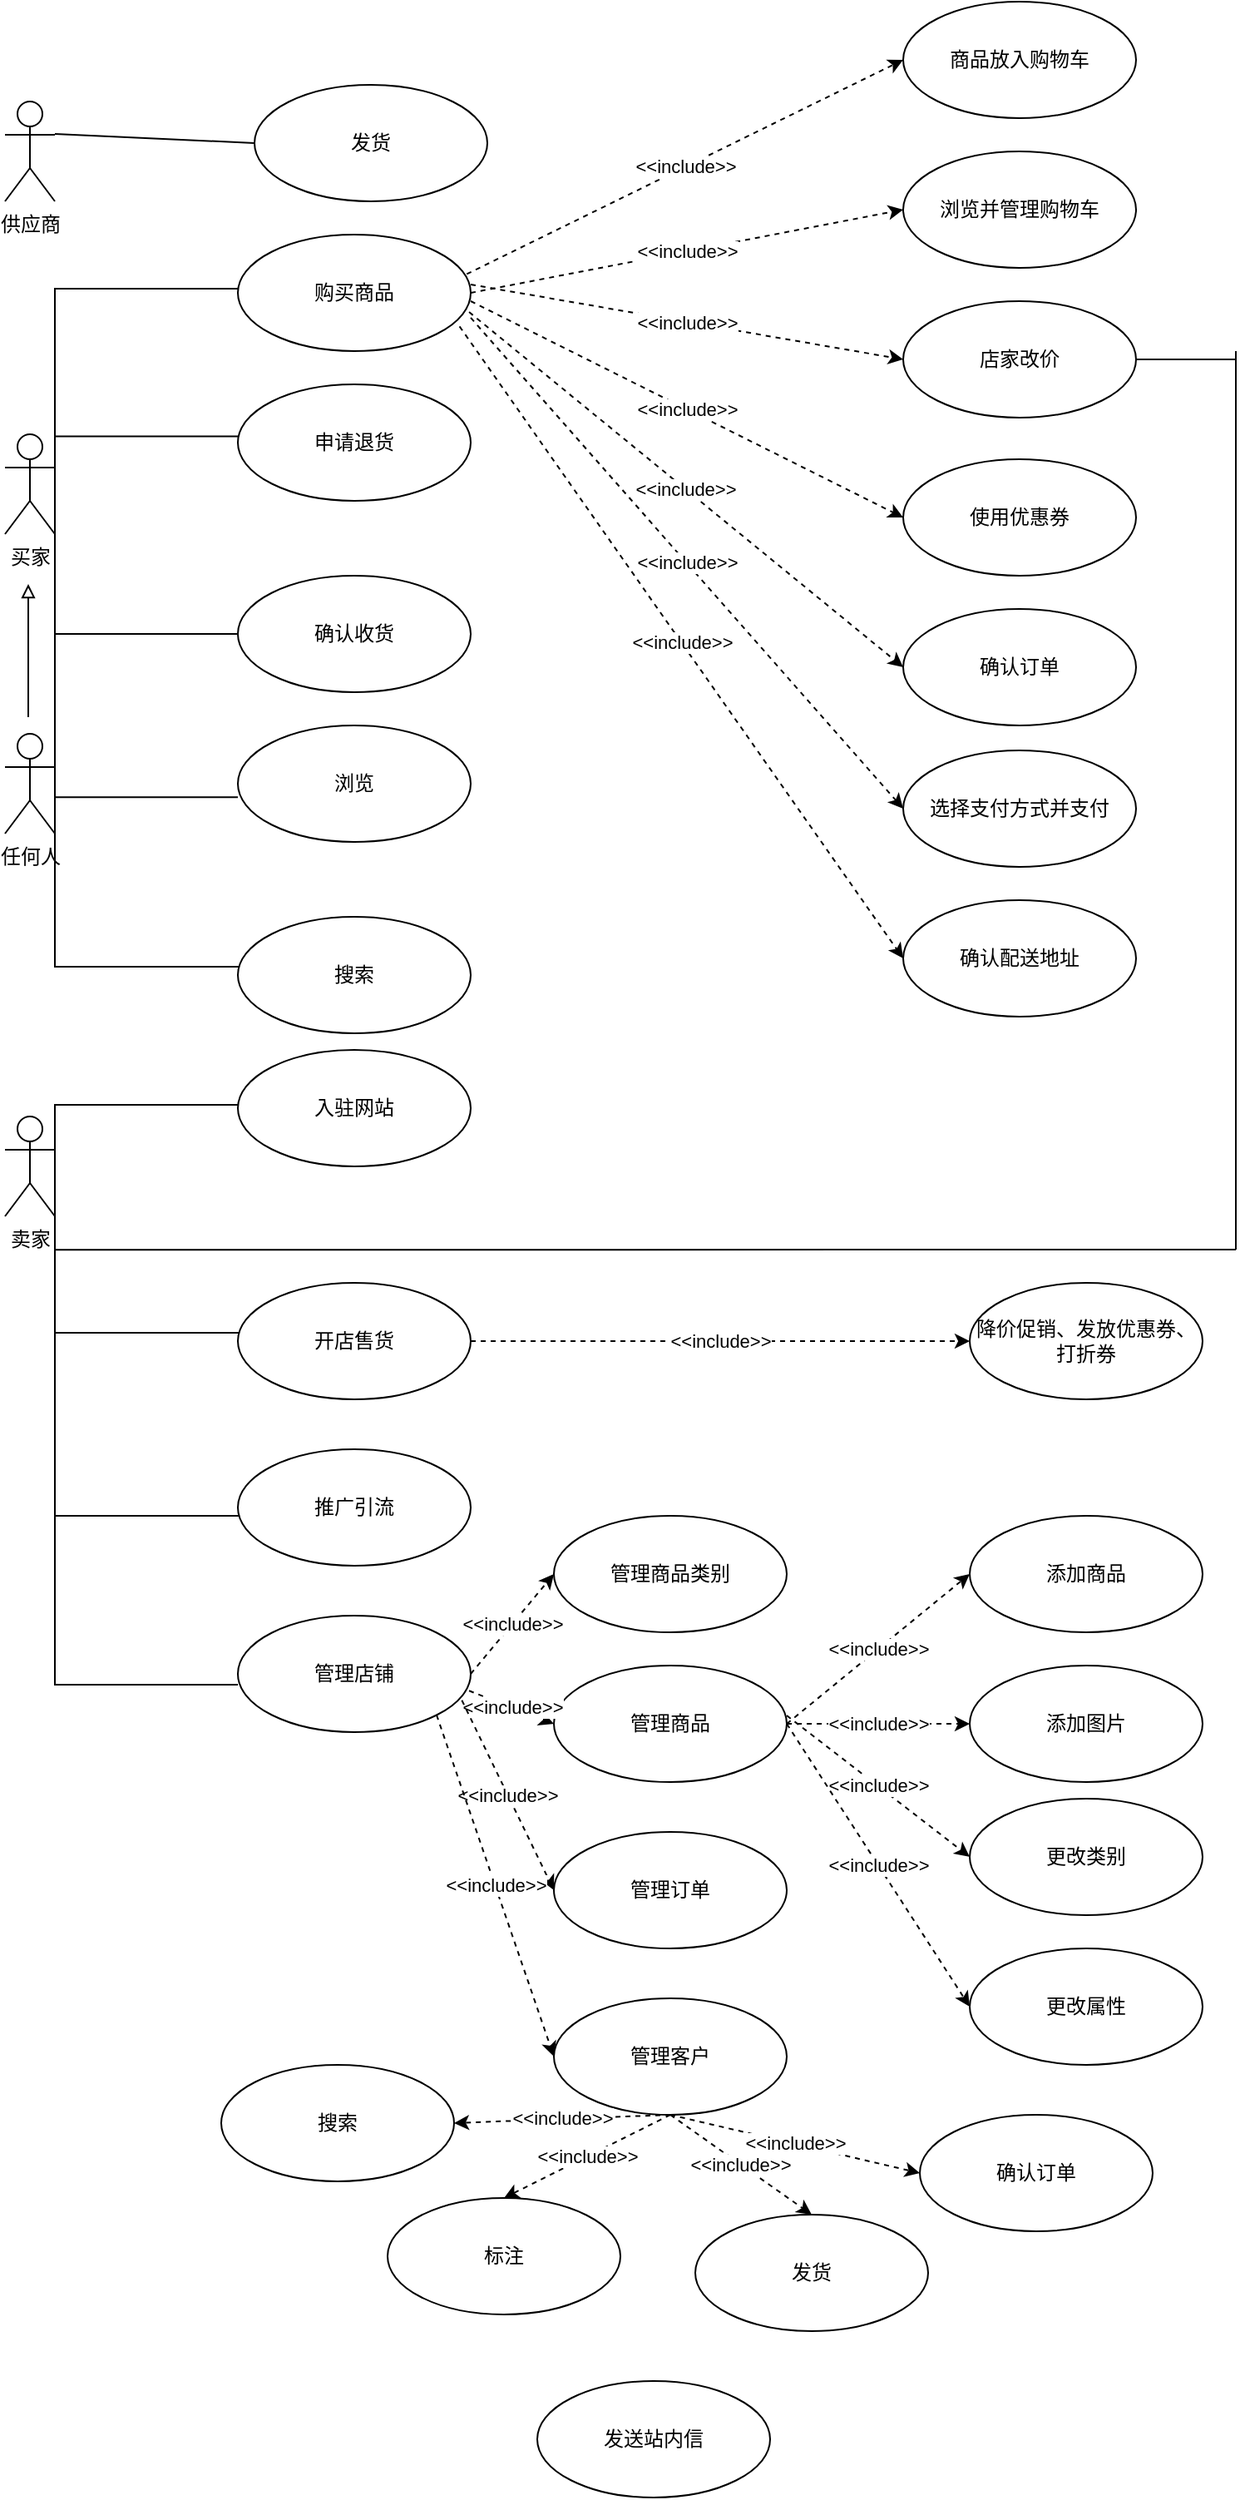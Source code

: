 <mxfile version="13.8.1" type="github">
  <diagram name="Page-1" id="e7e014a7-5840-1c2e-5031-d8a46d1fe8dd">
    <mxGraphModel dx="1351" dy="1482" grid="1" gridSize="10" guides="1" tooltips="1" connect="1" arrows="1" fold="1" page="1" pageScale="1" pageWidth="1169" pageHeight="826" background="#ffffff" math="0" shadow="0">
      <root>
        <mxCell id="0" />
        <mxCell id="1" parent="0" />
        <mxCell id="AoGEXer9o891e-ldqEI5-41" value="任何人" style="shape=umlActor;verticalLabelPosition=bottom;verticalAlign=top;html=1;" vertex="1" parent="1">
          <mxGeometry x="100" y="130" width="30" height="60" as="geometry" />
        </mxCell>
        <mxCell id="AoGEXer9o891e-ldqEI5-42" value="买家" style="shape=umlActor;verticalLabelPosition=bottom;verticalAlign=top;html=1;" vertex="1" parent="1">
          <mxGeometry x="100" y="-50" width="30" height="60" as="geometry" />
        </mxCell>
        <mxCell id="AoGEXer9o891e-ldqEI5-43" value="卖家" style="shape=umlActor;verticalLabelPosition=bottom;verticalAlign=top;html=1;" vertex="1" parent="1">
          <mxGeometry x="100" y="360" width="30" height="60" as="geometry" />
        </mxCell>
        <mxCell id="AoGEXer9o891e-ldqEI5-44" value="" style="endArrow=block;html=1;endFill=0;" edge="1" parent="1">
          <mxGeometry width="50" height="50" relative="1" as="geometry">
            <mxPoint x="114" y="120" as="sourcePoint" />
            <mxPoint x="114" y="40" as="targetPoint" />
          </mxGeometry>
        </mxCell>
        <mxCell id="AoGEXer9o891e-ldqEI5-45" value="入驻网站" style="ellipse;whiteSpace=wrap;html=1;" vertex="1" parent="1">
          <mxGeometry x="240" y="320" width="140" height="70" as="geometry" />
        </mxCell>
        <mxCell id="AoGEXer9o891e-ldqEI5-46" value="开店售货" style="ellipse;whiteSpace=wrap;html=1;" vertex="1" parent="1">
          <mxGeometry x="240" y="460" width="140" height="70" as="geometry" />
        </mxCell>
        <mxCell id="AoGEXer9o891e-ldqEI5-47" value="推广引流" style="ellipse;whiteSpace=wrap;html=1;" vertex="1" parent="1">
          <mxGeometry x="240" y="560" width="140" height="70" as="geometry" />
        </mxCell>
        <mxCell id="AoGEXer9o891e-ldqEI5-48" value="供应商" style="shape=umlActor;verticalLabelPosition=bottom;verticalAlign=top;html=1;" vertex="1" parent="1">
          <mxGeometry x="100" y="-250" width="30" height="60" as="geometry" />
        </mxCell>
        <mxCell id="AoGEXer9o891e-ldqEI5-49" value="浏览" style="ellipse;whiteSpace=wrap;html=1;" vertex="1" parent="1">
          <mxGeometry x="240" y="125" width="140" height="70" as="geometry" />
        </mxCell>
        <mxCell id="AoGEXer9o891e-ldqEI5-50" value="搜索" style="ellipse;whiteSpace=wrap;html=1;" vertex="1" parent="1">
          <mxGeometry x="240" y="240" width="140" height="70" as="geometry" />
        </mxCell>
        <mxCell id="AoGEXer9o891e-ldqEI5-51" value="降价促销、发放优惠券、打折券" style="ellipse;whiteSpace=wrap;html=1;" vertex="1" parent="1">
          <mxGeometry x="680" y="460" width="140" height="70" as="geometry" />
        </mxCell>
        <mxCell id="AoGEXer9o891e-ldqEI5-53" value="购买商品" style="ellipse;whiteSpace=wrap;html=1;" vertex="1" parent="1">
          <mxGeometry x="240" y="-170" width="140" height="70" as="geometry" />
        </mxCell>
        <mxCell id="AoGEXer9o891e-ldqEI5-54" value="商品放入购物车" style="ellipse;whiteSpace=wrap;html=1;" vertex="1" parent="1">
          <mxGeometry x="640" y="-310" width="140" height="70" as="geometry" />
        </mxCell>
        <mxCell id="AoGEXer9o891e-ldqEI5-55" value="浏览并管理购物车" style="ellipse;whiteSpace=wrap;html=1;" vertex="1" parent="1">
          <mxGeometry x="640" y="-220" width="140" height="70" as="geometry" />
        </mxCell>
        <mxCell id="AoGEXer9o891e-ldqEI5-56" value="店家改价" style="ellipse;whiteSpace=wrap;html=1;" vertex="1" parent="1">
          <mxGeometry x="640" y="-130" width="140" height="70" as="geometry" />
        </mxCell>
        <mxCell id="AoGEXer9o891e-ldqEI5-57" value="发货" style="ellipse;whiteSpace=wrap;html=1;" vertex="1" parent="1">
          <mxGeometry x="250" y="-260" width="140" height="70" as="geometry" />
        </mxCell>
        <mxCell id="AoGEXer9o891e-ldqEI5-58" value="使用优惠券" style="ellipse;whiteSpace=wrap;html=1;" vertex="1" parent="1">
          <mxGeometry x="640" y="-35" width="140" height="70" as="geometry" />
        </mxCell>
        <mxCell id="AoGEXer9o891e-ldqEI5-59" value="确认订单" style="ellipse;whiteSpace=wrap;html=1;" vertex="1" parent="1">
          <mxGeometry x="640" y="55" width="140" height="70" as="geometry" />
        </mxCell>
        <mxCell id="AoGEXer9o891e-ldqEI5-60" value="确认配送地址" style="ellipse;whiteSpace=wrap;html=1;" vertex="1" parent="1">
          <mxGeometry x="640" y="230" width="140" height="70" as="geometry" />
        </mxCell>
        <mxCell id="AoGEXer9o891e-ldqEI5-61" value="选择支付方式并支付" style="ellipse;whiteSpace=wrap;html=1;" vertex="1" parent="1">
          <mxGeometry x="640" y="140" width="140" height="70" as="geometry" />
        </mxCell>
        <mxCell id="AoGEXer9o891e-ldqEI5-62" value="确认收货" style="ellipse;whiteSpace=wrap;html=1;" vertex="1" parent="1">
          <mxGeometry x="240" y="35" width="140" height="70" as="geometry" />
        </mxCell>
        <mxCell id="AoGEXer9o891e-ldqEI5-63" value="申请退货" style="ellipse;whiteSpace=wrap;html=1;" vertex="1" parent="1">
          <mxGeometry x="240" y="-80" width="140" height="70" as="geometry" />
        </mxCell>
        <mxCell id="AoGEXer9o891e-ldqEI5-64" value="管理店铺" style="ellipse;whiteSpace=wrap;html=1;" vertex="1" parent="1">
          <mxGeometry x="240" y="660" width="140" height="70" as="geometry" />
        </mxCell>
        <mxCell id="AoGEXer9o891e-ldqEI5-65" value="管理商品类别" style="ellipse;whiteSpace=wrap;html=1;" vertex="1" parent="1">
          <mxGeometry x="430" y="600" width="140" height="70" as="geometry" />
        </mxCell>
        <mxCell id="AoGEXer9o891e-ldqEI5-66" value="管理商品" style="ellipse;whiteSpace=wrap;html=1;" vertex="1" parent="1">
          <mxGeometry x="430" y="690" width="140" height="70" as="geometry" />
        </mxCell>
        <mxCell id="AoGEXer9o891e-ldqEI5-67" value="管理订单" style="ellipse;whiteSpace=wrap;html=1;" vertex="1" parent="1">
          <mxGeometry x="430" y="790" width="140" height="70" as="geometry" />
        </mxCell>
        <mxCell id="AoGEXer9o891e-ldqEI5-68" value="管理客户" style="ellipse;whiteSpace=wrap;html=1;" vertex="1" parent="1">
          <mxGeometry x="430" y="890" width="140" height="70" as="geometry" />
        </mxCell>
        <mxCell id="AoGEXer9o891e-ldqEI5-69" value="添加商品" style="ellipse;whiteSpace=wrap;html=1;" vertex="1" parent="1">
          <mxGeometry x="680" y="600" width="140" height="70" as="geometry" />
        </mxCell>
        <mxCell id="AoGEXer9o891e-ldqEI5-70" value="添加图片" style="ellipse;whiteSpace=wrap;html=1;" vertex="1" parent="1">
          <mxGeometry x="680" y="690" width="140" height="70" as="geometry" />
        </mxCell>
        <mxCell id="AoGEXer9o891e-ldqEI5-71" value="更改类别" style="ellipse;whiteSpace=wrap;html=1;" vertex="1" parent="1">
          <mxGeometry x="680" y="770" width="140" height="70" as="geometry" />
        </mxCell>
        <mxCell id="AoGEXer9o891e-ldqEI5-72" value="更改属性" style="ellipse;whiteSpace=wrap;html=1;" vertex="1" parent="1">
          <mxGeometry x="680" y="860" width="140" height="70" as="geometry" />
        </mxCell>
        <mxCell id="AoGEXer9o891e-ldqEI5-73" value="确认订单" style="ellipse;whiteSpace=wrap;html=1;" vertex="1" parent="1">
          <mxGeometry x="650" y="960" width="140" height="70" as="geometry" />
        </mxCell>
        <mxCell id="AoGEXer9o891e-ldqEI5-75" value="发货" style="ellipse;whiteSpace=wrap;html=1;" vertex="1" parent="1">
          <mxGeometry x="515" y="1020" width="140" height="70" as="geometry" />
        </mxCell>
        <mxCell id="AoGEXer9o891e-ldqEI5-76" value="搜索" style="ellipse;whiteSpace=wrap;html=1;" vertex="1" parent="1">
          <mxGeometry x="230" y="930" width="140" height="70" as="geometry" />
        </mxCell>
        <mxCell id="AoGEXer9o891e-ldqEI5-77" value="标注" style="ellipse;whiteSpace=wrap;html=1;" vertex="1" parent="1">
          <mxGeometry x="330" y="1010" width="140" height="70" as="geometry" />
        </mxCell>
        <mxCell id="AoGEXer9o891e-ldqEI5-78" value="发送站内信" style="ellipse;whiteSpace=wrap;html=1;" vertex="1" parent="1">
          <mxGeometry x="420" y="1120" width="140" height="70" as="geometry" />
        </mxCell>
        <mxCell id="AoGEXer9o891e-ldqEI5-81" value="" style="endArrow=none;html=1;exitX=0.5;exitY=0.5;exitDx=0;exitDy=0;exitPerimeter=0;entryX=0;entryY=0.5;entryDx=0;entryDy=0;" edge="1" parent="1" target="AoGEXer9o891e-ldqEI5-57">
          <mxGeometry width="50" height="50" relative="1" as="geometry">
            <mxPoint x="130.0" y="-230.51" as="sourcePoint" />
            <mxPoint x="274.995" y="-240.002" as="targetPoint" />
          </mxGeometry>
        </mxCell>
        <mxCell id="AoGEXer9o891e-ldqEI5-88" value="" style="shape=partialRectangle;whiteSpace=wrap;html=1;bottom=1;right=1;left=1;top=0;fillColor=none;routingCenterX=-0.5;rotation=90;" vertex="1" parent="1">
          <mxGeometry x="-18.75" y="11.25" width="407.5" height="110" as="geometry" />
        </mxCell>
        <mxCell id="AoGEXer9o891e-ldqEI5-90" value="" style="shape=partialRectangle;whiteSpace=wrap;html=1;left=0;right=0;fillColor=none;" vertex="1" parent="1">
          <mxGeometry x="130" y="-48.75" width="110" height="118.75" as="geometry" />
        </mxCell>
        <mxCell id="AoGEXer9o891e-ldqEI5-93" value="" style="endArrow=none;html=1;exitX=0.75;exitY=1;exitDx=0;exitDy=0;entryX=0.75;entryY=0;entryDx=0;entryDy=0;" edge="1" parent="1" source="AoGEXer9o891e-ldqEI5-88" target="AoGEXer9o891e-ldqEI5-88">
          <mxGeometry width="50" height="50" relative="1" as="geometry">
            <mxPoint x="140.0" y="-220.51" as="sourcePoint" />
            <mxPoint x="260.0" y="-215" as="targetPoint" />
          </mxGeometry>
        </mxCell>
        <mxCell id="AoGEXer9o891e-ldqEI5-94" value="" style="shape=partialRectangle;whiteSpace=wrap;html=1;bottom=1;right=1;left=1;top=0;fillColor=none;routingCenterX=-0.5;rotation=90;" vertex="1" parent="1">
          <mxGeometry x="10.5" y="472.5" width="348.5" height="109.5" as="geometry" />
        </mxCell>
        <mxCell id="AoGEXer9o891e-ldqEI5-95" value="" style="shape=partialRectangle;whiteSpace=wrap;html=1;left=0;right=0;fillColor=none;" vertex="1" parent="1">
          <mxGeometry x="130" y="490" width="110" height="110" as="geometry" />
        </mxCell>
        <mxCell id="AoGEXer9o891e-ldqEI5-96" value="&amp;lt;&amp;lt;include&amp;gt;&amp;gt;" style="endArrow=classic;html=1;dashed=1;exitX=0.983;exitY=0.339;exitDx=0;exitDy=0;exitPerimeter=0;entryX=0;entryY=0.5;entryDx=0;entryDy=0;" edge="1" parent="1" source="AoGEXer9o891e-ldqEI5-53" target="AoGEXer9o891e-ldqEI5-54">
          <mxGeometry width="50" height="50" relative="1" as="geometry">
            <mxPoint x="430" y="-250" as="sourcePoint" />
            <mxPoint x="480" y="-300" as="targetPoint" />
          </mxGeometry>
        </mxCell>
        <mxCell id="AoGEXer9o891e-ldqEI5-97" value="&amp;lt;&amp;lt;include&amp;gt;&amp;gt;" style="endArrow=classic;html=1;dashed=1;exitX=1;exitY=0.5;exitDx=0;exitDy=0;entryX=0;entryY=0.5;entryDx=0;entryDy=0;" edge="1" parent="1" source="AoGEXer9o891e-ldqEI5-53" target="AoGEXer9o891e-ldqEI5-55">
          <mxGeometry width="50" height="50" relative="1" as="geometry">
            <mxPoint x="387.62" y="-136.27" as="sourcePoint" />
            <mxPoint x="650.0" y="-265" as="targetPoint" />
          </mxGeometry>
        </mxCell>
        <mxCell id="AoGEXer9o891e-ldqEI5-98" value="&amp;lt;&amp;lt;include&amp;gt;&amp;gt;" style="endArrow=classic;html=1;dashed=1;entryX=0;entryY=0.5;entryDx=0;entryDy=0;" edge="1" parent="1" target="AoGEXer9o891e-ldqEI5-56">
          <mxGeometry width="50" height="50" relative="1" as="geometry">
            <mxPoint x="380" y="-140" as="sourcePoint" />
            <mxPoint x="660.0" y="-255" as="targetPoint" />
          </mxGeometry>
        </mxCell>
        <mxCell id="AoGEXer9o891e-ldqEI5-99" value="&amp;lt;&amp;lt;include&amp;gt;&amp;gt;" style="endArrow=classic;html=1;dashed=1;entryX=0;entryY=0.5;entryDx=0;entryDy=0;" edge="1" parent="1" target="AoGEXer9o891e-ldqEI5-58">
          <mxGeometry width="50" height="50" relative="1" as="geometry">
            <mxPoint x="380" y="-130" as="sourcePoint" />
            <mxPoint x="670.0" y="-245" as="targetPoint" />
          </mxGeometry>
        </mxCell>
        <mxCell id="AoGEXer9o891e-ldqEI5-100" value="&amp;lt;&amp;lt;include&amp;gt;&amp;gt;" style="endArrow=classic;html=1;dashed=1;entryX=0;entryY=0.5;entryDx=0;entryDy=0;exitX=0.993;exitY=0.665;exitDx=0;exitDy=0;exitPerimeter=0;" edge="1" parent="1" source="AoGEXer9o891e-ldqEI5-53" target="AoGEXer9o891e-ldqEI5-59">
          <mxGeometry width="50" height="50" relative="1" as="geometry">
            <mxPoint x="390.0" y="-120" as="sourcePoint" />
            <mxPoint x="650.0" y="10.0" as="targetPoint" />
          </mxGeometry>
        </mxCell>
        <mxCell id="AoGEXer9o891e-ldqEI5-101" value="&amp;lt;&amp;lt;include&amp;gt;&amp;gt;" style="endArrow=classic;html=1;dashed=1;entryX=0;entryY=0.5;entryDx=0;entryDy=0;exitX=1;exitY=0.714;exitDx=0;exitDy=0;exitPerimeter=0;" edge="1" parent="1" source="AoGEXer9o891e-ldqEI5-53" target="AoGEXer9o891e-ldqEI5-61">
          <mxGeometry width="50" height="50" relative="1" as="geometry">
            <mxPoint x="400.0" y="-110" as="sourcePoint" />
            <mxPoint x="660.0" y="20.0" as="targetPoint" />
          </mxGeometry>
        </mxCell>
        <mxCell id="AoGEXer9o891e-ldqEI5-102" value="&amp;lt;&amp;lt;include&amp;gt;&amp;gt;" style="endArrow=classic;html=1;dashed=1;entryX=0;entryY=0.5;entryDx=0;entryDy=0;exitX=0.952;exitY=0.788;exitDx=0;exitDy=0;exitPerimeter=0;" edge="1" parent="1" source="AoGEXer9o891e-ldqEI5-53" target="AoGEXer9o891e-ldqEI5-60">
          <mxGeometry width="50" height="50" relative="1" as="geometry">
            <mxPoint x="410.0" y="-100" as="sourcePoint" />
            <mxPoint x="670.0" y="30.0" as="targetPoint" />
          </mxGeometry>
        </mxCell>
        <mxCell id="AoGEXer9o891e-ldqEI5-103" value="&amp;lt;&amp;lt;include&amp;gt;&amp;gt;" style="endArrow=classic;html=1;dashed=1;entryX=0;entryY=0.5;entryDx=0;entryDy=0;exitX=1;exitY=0.5;exitDx=0;exitDy=0;" edge="1" parent="1" source="AoGEXer9o891e-ldqEI5-64" target="AoGEXer9o891e-ldqEI5-65">
          <mxGeometry width="50" height="50" relative="1" as="geometry">
            <mxPoint x="388.28" y="280.16" as="sourcePoint" />
            <mxPoint x="655.0" y="660" as="targetPoint" />
          </mxGeometry>
        </mxCell>
        <mxCell id="AoGEXer9o891e-ldqEI5-104" value="&amp;lt;&amp;lt;include&amp;gt;&amp;gt;" style="endArrow=classic;html=1;dashed=1;entryX=0;entryY=0.5;entryDx=0;entryDy=0;exitX=0.993;exitY=0.645;exitDx=0;exitDy=0;exitPerimeter=0;" edge="1" parent="1" source="AoGEXer9o891e-ldqEI5-64" target="AoGEXer9o891e-ldqEI5-66">
          <mxGeometry width="50" height="50" relative="1" as="geometry">
            <mxPoint x="380" y="690" as="sourcePoint" />
            <mxPoint x="440.0" y="645" as="targetPoint" />
          </mxGeometry>
        </mxCell>
        <mxCell id="AoGEXer9o891e-ldqEI5-105" value="&amp;lt;&amp;lt;include&amp;gt;&amp;gt;" style="endArrow=classic;html=1;dashed=1;entryX=0;entryY=0.5;entryDx=0;entryDy=0;exitX=0.962;exitY=0.727;exitDx=0;exitDy=0;exitPerimeter=0;" edge="1" parent="1" source="AoGEXer9o891e-ldqEI5-64" target="AoGEXer9o891e-ldqEI5-67">
          <mxGeometry width="50" height="50" relative="1" as="geometry">
            <mxPoint x="389.02" y="715.15" as="sourcePoint" />
            <mxPoint x="440.0" y="735" as="targetPoint" />
          </mxGeometry>
        </mxCell>
        <mxCell id="AoGEXer9o891e-ldqEI5-106" value="&amp;lt;&amp;lt;include&amp;gt;&amp;gt;" style="endArrow=classic;html=1;dashed=1;entryX=0;entryY=0.5;entryDx=0;entryDy=0;exitX=1;exitY=1;exitDx=0;exitDy=0;" edge="1" parent="1" source="AoGEXer9o891e-ldqEI5-64" target="AoGEXer9o891e-ldqEI5-68">
          <mxGeometry width="50" height="50" relative="1" as="geometry">
            <mxPoint x="399.02" y="725.15" as="sourcePoint" />
            <mxPoint x="450.0" y="745" as="targetPoint" />
          </mxGeometry>
        </mxCell>
        <mxCell id="AoGEXer9o891e-ldqEI5-107" value="&amp;lt;&amp;lt;include&amp;gt;&amp;gt;" style="endArrow=classic;html=1;dashed=1;entryX=0;entryY=0.5;entryDx=0;entryDy=0;exitX=1;exitY=0.5;exitDx=0;exitDy=0;" edge="1" parent="1" source="AoGEXer9o891e-ldqEI5-46" target="AoGEXer9o891e-ldqEI5-51">
          <mxGeometry width="50" height="50" relative="1" as="geometry">
            <mxPoint x="390.0" y="705" as="sourcePoint" />
            <mxPoint x="440.0" y="645" as="targetPoint" />
          </mxGeometry>
        </mxCell>
        <mxCell id="AoGEXer9o891e-ldqEI5-108" value="&amp;lt;&amp;lt;include&amp;gt;&amp;gt;" style="endArrow=classic;html=1;dashed=1;entryX=0;entryY=0.5;entryDx=0;entryDy=0;exitX=1;exitY=0.5;exitDx=0;exitDy=0;" edge="1" parent="1" source="AoGEXer9o891e-ldqEI5-66" target="AoGEXer9o891e-ldqEI5-69">
          <mxGeometry width="50" height="50" relative="1" as="geometry">
            <mxPoint x="400.0" y="715" as="sourcePoint" />
            <mxPoint x="450.0" y="655" as="targetPoint" />
          </mxGeometry>
        </mxCell>
        <mxCell id="AoGEXer9o891e-ldqEI5-109" value="&amp;lt;&amp;lt;include&amp;gt;&amp;gt;" style="endArrow=classic;html=1;dashed=1;entryX=0;entryY=0.5;entryDx=0;entryDy=0;" edge="1" parent="1" target="AoGEXer9o891e-ldqEI5-70">
          <mxGeometry width="50" height="50" relative="1" as="geometry">
            <mxPoint x="570" y="725" as="sourcePoint" />
            <mxPoint x="690.0" y="645" as="targetPoint" />
          </mxGeometry>
        </mxCell>
        <mxCell id="AoGEXer9o891e-ldqEI5-110" value="&amp;lt;&amp;lt;include&amp;gt;&amp;gt;" style="endArrow=classic;html=1;dashed=1;entryX=0;entryY=0.5;entryDx=0;entryDy=0;" edge="1" parent="1" target="AoGEXer9o891e-ldqEI5-71">
          <mxGeometry width="50" height="50" relative="1" as="geometry">
            <mxPoint x="570" y="720" as="sourcePoint" />
            <mxPoint x="690.0" y="735" as="targetPoint" />
          </mxGeometry>
        </mxCell>
        <mxCell id="AoGEXer9o891e-ldqEI5-111" value="&amp;lt;&amp;lt;include&amp;gt;&amp;gt;" style="endArrow=classic;html=1;dashed=1;entryX=0;entryY=0.5;entryDx=0;entryDy=0;exitX=1;exitY=0.5;exitDx=0;exitDy=0;" edge="1" parent="1" source="AoGEXer9o891e-ldqEI5-66" target="AoGEXer9o891e-ldqEI5-72">
          <mxGeometry width="50" height="50" relative="1" as="geometry">
            <mxPoint x="590.0" y="745" as="sourcePoint" />
            <mxPoint x="700.0" y="745" as="targetPoint" />
          </mxGeometry>
        </mxCell>
        <mxCell id="AoGEXer9o891e-ldqEI5-112" value="&amp;lt;&amp;lt;include&amp;gt;&amp;gt;" style="endArrow=classic;html=1;dashed=1;entryX=0;entryY=0.5;entryDx=0;entryDy=0;exitX=0.5;exitY=1;exitDx=0;exitDy=0;" edge="1" parent="1" source="AoGEXer9o891e-ldqEI5-68" target="AoGEXer9o891e-ldqEI5-73">
          <mxGeometry width="50" height="50" relative="1" as="geometry">
            <mxPoint x="370.005" y="729.492" as="sourcePoint" />
            <mxPoint x="440.0" y="935" as="targetPoint" />
          </mxGeometry>
        </mxCell>
        <mxCell id="AoGEXer9o891e-ldqEI5-113" value="&amp;lt;&amp;lt;include&amp;gt;&amp;gt;" style="endArrow=classic;html=1;dashed=1;entryX=0.5;entryY=0;entryDx=0;entryDy=0;" edge="1" parent="1" target="AoGEXer9o891e-ldqEI5-75">
          <mxGeometry width="50" height="50" relative="1" as="geometry">
            <mxPoint x="500" y="960" as="sourcePoint" />
            <mxPoint x="660.0" y="1005" as="targetPoint" />
          </mxGeometry>
        </mxCell>
        <mxCell id="AoGEXer9o891e-ldqEI5-114" value="&amp;lt;&amp;lt;include&amp;gt;&amp;gt;" style="endArrow=classic;html=1;dashed=1;entryX=0.5;entryY=0;entryDx=0;entryDy=0;" edge="1" parent="1" target="AoGEXer9o891e-ldqEI5-77">
          <mxGeometry width="50" height="50" relative="1" as="geometry">
            <mxPoint x="500" y="960" as="sourcePoint" />
            <mxPoint x="670.0" y="1015" as="targetPoint" />
          </mxGeometry>
        </mxCell>
        <mxCell id="AoGEXer9o891e-ldqEI5-115" value="&amp;lt;&amp;lt;include&amp;gt;&amp;gt;" style="endArrow=classic;html=1;dashed=1;entryX=1;entryY=0.5;entryDx=0;entryDy=0;" edge="1" parent="1" target="AoGEXer9o891e-ldqEI5-76">
          <mxGeometry width="50" height="50" relative="1" as="geometry">
            <mxPoint x="500" y="960" as="sourcePoint" />
            <mxPoint x="680.0" y="1025" as="targetPoint" />
          </mxGeometry>
        </mxCell>
        <mxCell id="AoGEXer9o891e-ldqEI5-116" value="" style="endArrow=none;html=1;exitX=0.25;exitY=1;exitDx=0;exitDy=0;" edge="1" parent="1" source="AoGEXer9o891e-ldqEI5-94">
          <mxGeometry width="50" height="50" relative="1" as="geometry">
            <mxPoint x="260" y="440" as="sourcePoint" />
            <mxPoint x="840" y="440" as="targetPoint" />
          </mxGeometry>
        </mxCell>
        <mxCell id="AoGEXer9o891e-ldqEI5-117" value="" style="endArrow=none;html=1;" edge="1" parent="1">
          <mxGeometry width="50" height="50" relative="1" as="geometry">
            <mxPoint x="840" y="440" as="sourcePoint" />
            <mxPoint x="840" y="-100" as="targetPoint" />
          </mxGeometry>
        </mxCell>
        <mxCell id="AoGEXer9o891e-ldqEI5-118" value="" style="endArrow=none;html=1;exitX=1;exitY=0.5;exitDx=0;exitDy=0;" edge="1" parent="1" source="AoGEXer9o891e-ldqEI5-56">
          <mxGeometry width="50" height="50" relative="1" as="geometry">
            <mxPoint x="790" y="-90" as="sourcePoint" />
            <mxPoint x="840" y="-95" as="targetPoint" />
          </mxGeometry>
        </mxCell>
      </root>
    </mxGraphModel>
  </diagram>
</mxfile>
